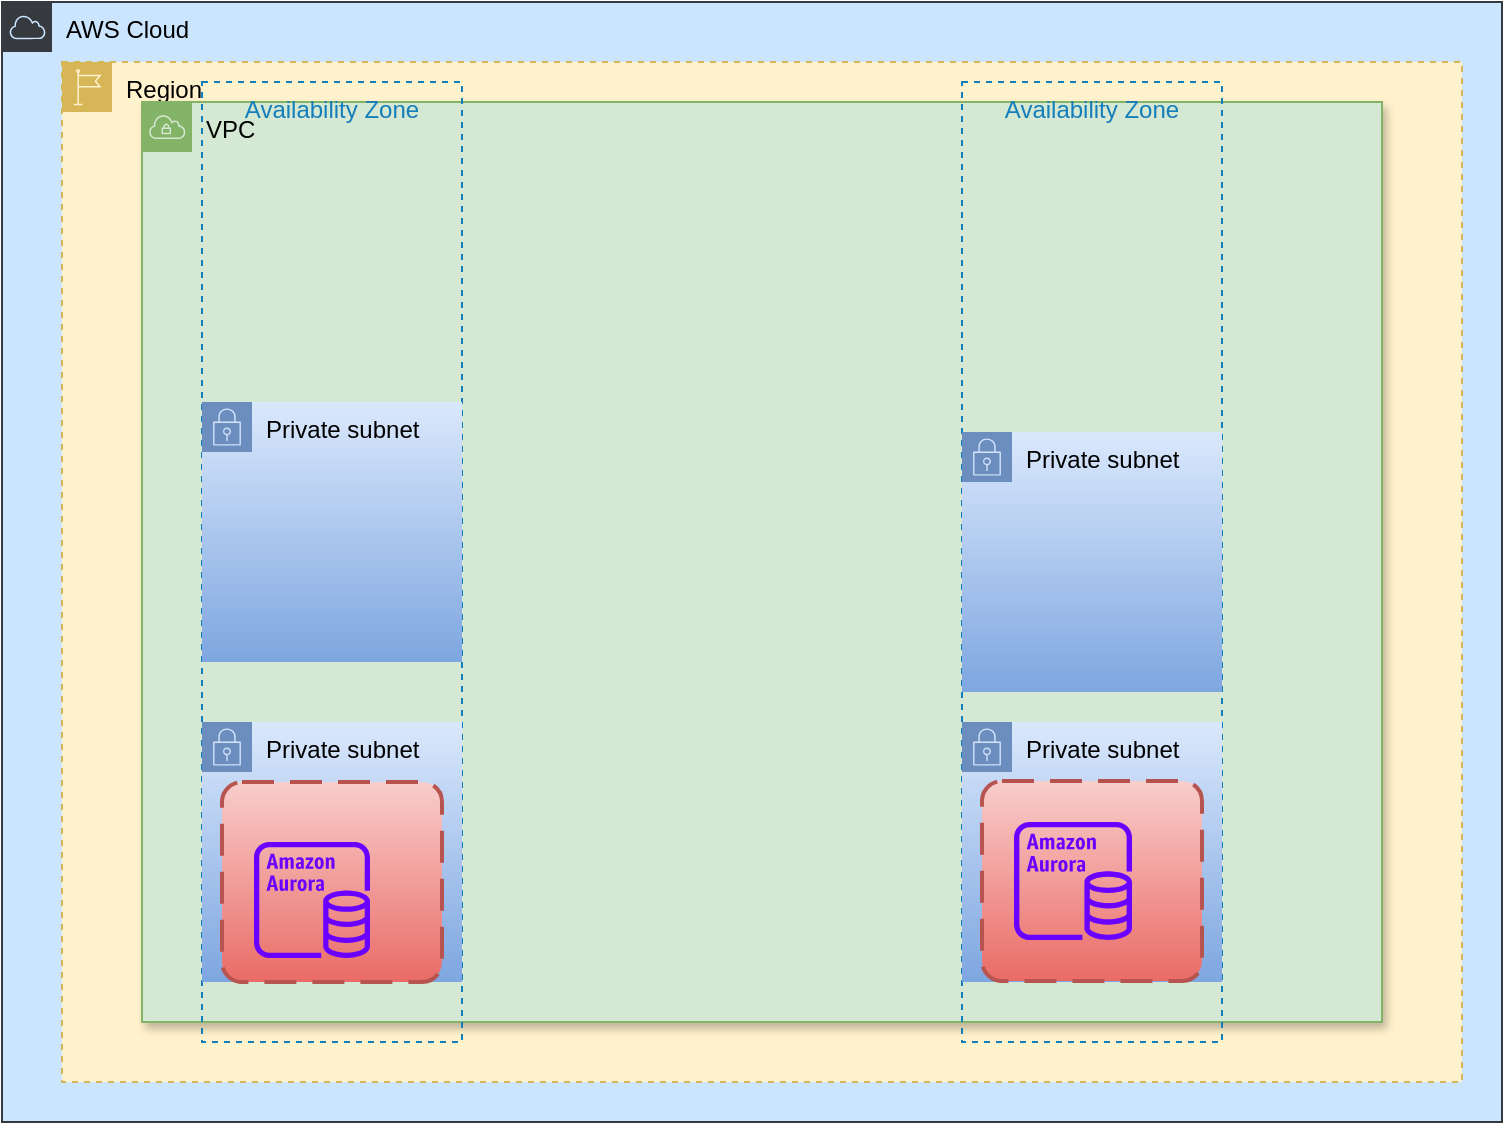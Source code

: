 <mxfile version="14.7.4" type="github">
  <diagram id="PCt1W9JLjjrJ-oyyFMvm" name="Page-1">
    <mxGraphModel dx="843" dy="705" grid="1" gridSize="10" guides="1" tooltips="1" connect="1" arrows="1" fold="1" page="1" pageScale="1" pageWidth="850" pageHeight="1100" math="0" shadow="0">
      <root>
        <mxCell id="0" />
        <mxCell id="1" parent="0" />
        <mxCell id="usNJ6ZZ3LPD9EAqmAFg_-1" value="AWS Cloud" style="outlineConnect=0;html=1;whiteSpace=wrap;fontSize=12;fontStyle=0;shape=mxgraph.aws4.group;grIcon=mxgraph.aws4.group_aws_cloud;strokeColor=#36393d;fillColor=#cce5ff;verticalAlign=top;align=left;spacingLeft=30;dashed=0;" vertex="1" parent="1">
          <mxGeometry x="50" y="40" width="750" height="560" as="geometry" />
        </mxCell>
        <mxCell id="usNJ6ZZ3LPD9EAqmAFg_-2" value="Region" style="outlineConnect=0;html=1;whiteSpace=wrap;fontSize=12;fontStyle=0;shape=mxgraph.aws4.group;grIcon=mxgraph.aws4.group_region;strokeColor=#d6b656;fillColor=#fff2cc;verticalAlign=top;align=left;spacingLeft=30;dashed=1;" vertex="1" parent="1">
          <mxGeometry x="80" y="70" width="700" height="510" as="geometry" />
        </mxCell>
        <mxCell id="usNJ6ZZ3LPD9EAqmAFg_-3" value="VPC" style="points=[[0,0],[0.25,0],[0.5,0],[0.75,0],[1,0],[1,0.25],[1,0.5],[1,0.75],[1,1],[0.75,1],[0.5,1],[0.25,1],[0,1],[0,0.75],[0,0.5],[0,0.25]];outlineConnect=0;html=1;whiteSpace=wrap;fontSize=12;fontStyle=0;shape=mxgraph.aws4.group;grIcon=mxgraph.aws4.group_vpc;strokeColor=#82b366;fillColor=#d5e8d4;verticalAlign=top;align=left;spacingLeft=30;dashed=0;shadow=1;sketch=0;" vertex="1" parent="1">
          <mxGeometry x="120" y="90" width="620" height="460" as="geometry" />
        </mxCell>
        <mxCell id="usNJ6ZZ3LPD9EAqmAFg_-4" value="Availability Zone" style="fillColor=none;strokeColor=#147EBA;dashed=1;verticalAlign=top;fontStyle=0;fontColor=#147EBA;" vertex="1" parent="1">
          <mxGeometry x="150" y="80" width="130" height="480" as="geometry" />
        </mxCell>
        <mxCell id="usNJ6ZZ3LPD9EAqmAFg_-5" value="Availability Zone" style="fillColor=none;strokeColor=#147EBA;dashed=1;verticalAlign=top;fontStyle=0;fontColor=#147EBA;" vertex="1" parent="1">
          <mxGeometry x="530" y="80" width="130" height="480" as="geometry" />
        </mxCell>
        <mxCell id="usNJ6ZZ3LPD9EAqmAFg_-6" value="Private subnet" style="points=[[0,0],[0.25,0],[0.5,0],[0.75,0],[1,0],[1,0.25],[1,0.5],[1,0.75],[1,1],[0.75,1],[0.5,1],[0.25,1],[0,1],[0,0.75],[0,0.5],[0,0.25]];outlineConnect=0;html=1;whiteSpace=wrap;fontSize=12;fontStyle=0;shape=mxgraph.aws4.group;grIcon=mxgraph.aws4.group_security_group;grStroke=0;strokeColor=#6c8ebf;fillColor=#dae8fc;verticalAlign=top;align=left;spacingLeft=30;dashed=0;gradientColor=#7ea6e0;" vertex="1" parent="1">
          <mxGeometry x="150" y="240" width="130" height="130" as="geometry" />
        </mxCell>
        <mxCell id="usNJ6ZZ3LPD9EAqmAFg_-7" value="Private subnet" style="points=[[0,0],[0.25,0],[0.5,0],[0.75,0],[1,0],[1,0.25],[1,0.5],[1,0.75],[1,1],[0.75,1],[0.5,1],[0.25,1],[0,1],[0,0.75],[0,0.5],[0,0.25]];outlineConnect=0;gradientColor=#7ea6e0;html=1;whiteSpace=wrap;fontSize=12;fontStyle=0;shape=mxgraph.aws4.group;grIcon=mxgraph.aws4.group_security_group;grStroke=0;strokeColor=#6c8ebf;fillColor=#dae8fc;verticalAlign=top;align=left;spacingLeft=30;dashed=0;" vertex="1" parent="1">
          <mxGeometry x="150" y="400" width="130" height="130" as="geometry" />
        </mxCell>
        <mxCell id="usNJ6ZZ3LPD9EAqmAFg_-8" value="Private subnet" style="points=[[0,0],[0.25,0],[0.5,0],[0.75,0],[1,0],[1,0.25],[1,0.5],[1,0.75],[1,1],[0.75,1],[0.5,1],[0.25,1],[0,1],[0,0.75],[0,0.5],[0,0.25]];outlineConnect=0;html=1;whiteSpace=wrap;fontSize=12;fontStyle=0;shape=mxgraph.aws4.group;grIcon=mxgraph.aws4.group_security_group;grStroke=0;strokeColor=#6c8ebf;fillColor=#dae8fc;verticalAlign=top;align=left;spacingLeft=30;dashed=0;gradientColor=#7ea6e0;" vertex="1" parent="1">
          <mxGeometry x="530" y="255" width="130" height="130" as="geometry" />
        </mxCell>
        <mxCell id="usNJ6ZZ3LPD9EAqmAFg_-9" value="Private subnet" style="points=[[0,0],[0.25,0],[0.5,0],[0.75,0],[1,0],[1,0.25],[1,0.5],[1,0.75],[1,1],[0.75,1],[0.5,1],[0.25,1],[0,1],[0,0.75],[0,0.5],[0,0.25]];outlineConnect=0;gradientColor=#7ea6e0;html=1;whiteSpace=wrap;fontSize=12;fontStyle=0;shape=mxgraph.aws4.group;grIcon=mxgraph.aws4.group_security_group;grStroke=0;strokeColor=#6c8ebf;fillColor=#dae8fc;verticalAlign=top;align=left;spacingLeft=30;dashed=0;" vertex="1" parent="1">
          <mxGeometry x="530" y="400" width="130" height="130" as="geometry" />
        </mxCell>
        <mxCell id="usNJ6ZZ3LPD9EAqmAFg_-11" value="" style="rounded=1;arcSize=10;dashed=1;strokeColor=#b85450;fillColor=#f8cecc;dashPattern=8 4;strokeWidth=2;gradientColor=#ea6b66;" vertex="1" parent="1">
          <mxGeometry x="160" y="430" width="110" height="100" as="geometry" />
        </mxCell>
        <mxCell id="usNJ6ZZ3LPD9EAqmAFg_-12" value="" style="rounded=1;arcSize=10;dashed=1;strokeColor=#b85450;fillColor=#f8cecc;dashPattern=8 4;strokeWidth=2;gradientColor=#ea6b66;" vertex="1" parent="1">
          <mxGeometry x="540" y="429.5" width="110" height="100" as="geometry" />
        </mxCell>
        <mxCell id="usNJ6ZZ3LPD9EAqmAFg_-15" value="" style="outlineConnect=0;fontColor=#ffffff;fillColor=#6a00ff;strokeColor=#3700CC;dashed=0;verticalLabelPosition=bottom;verticalAlign=top;align=center;html=1;fontSize=12;fontStyle=0;aspect=fixed;pointerEvents=1;shape=mxgraph.aws4.aurora_instance;" vertex="1" parent="1">
          <mxGeometry x="176" y="460" width="58" height="58" as="geometry" />
        </mxCell>
        <mxCell id="usNJ6ZZ3LPD9EAqmAFg_-16" value="" style="outlineConnect=0;fontColor=#ffffff;fillColor=#6a00ff;strokeColor=#3700CC;dashed=0;verticalLabelPosition=bottom;verticalAlign=top;align=center;html=1;fontSize=12;fontStyle=0;aspect=fixed;pointerEvents=1;shape=mxgraph.aws4.aurora_instance;" vertex="1" parent="1">
          <mxGeometry x="556" y="450" width="59" height="59" as="geometry" />
        </mxCell>
      </root>
    </mxGraphModel>
  </diagram>
</mxfile>
